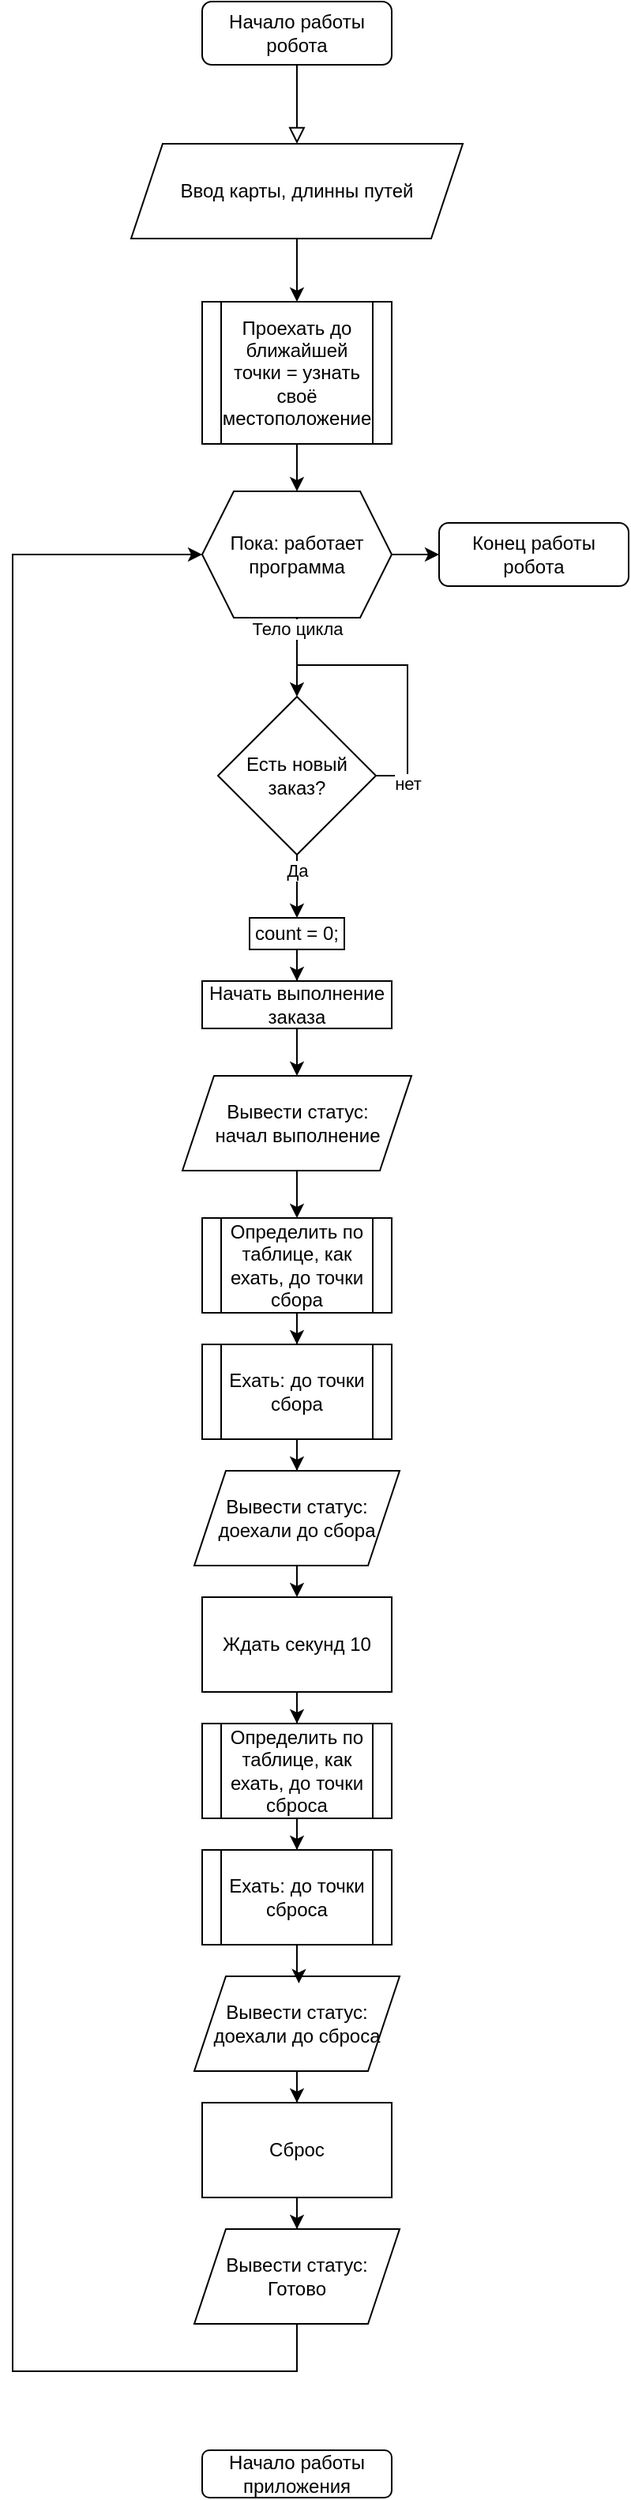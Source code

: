 <mxfile version="22.1.3" type="device">
  <diagram id="C5RBs43oDa-KdzZeNtuy" name="Page-1">
    <mxGraphModel dx="869" dy="485" grid="1" gridSize="10" guides="1" tooltips="1" connect="1" arrows="1" fold="1" page="1" pageScale="1" pageWidth="827" pageHeight="1169" math="0" shadow="0">
      <root>
        <mxCell id="WIyWlLk6GJQsqaUBKTNV-0" />
        <mxCell id="WIyWlLk6GJQsqaUBKTNV-1" parent="WIyWlLk6GJQsqaUBKTNV-0" />
        <mxCell id="WIyWlLk6GJQsqaUBKTNV-2" value="" style="rounded=0;html=1;jettySize=auto;orthogonalLoop=1;fontSize=11;endArrow=block;endFill=0;endSize=8;strokeWidth=1;shadow=0;labelBackgroundColor=none;edgeStyle=orthogonalEdgeStyle;" parent="WIyWlLk6GJQsqaUBKTNV-1" source="WIyWlLk6GJQsqaUBKTNV-3" edge="1">
          <mxGeometry relative="1" as="geometry">
            <mxPoint x="420" y="110" as="targetPoint" />
          </mxGeometry>
        </mxCell>
        <mxCell id="WIyWlLk6GJQsqaUBKTNV-3" value="Начало работы робота" style="rounded=1;whiteSpace=wrap;html=1;fontSize=12;glass=0;strokeWidth=1;shadow=0;" parent="WIyWlLk6GJQsqaUBKTNV-1" vertex="1">
          <mxGeometry x="360" y="20" width="120" height="40" as="geometry" />
        </mxCell>
        <mxCell id="aJ7ux7aC-X-UFRYkZwZB-3" style="edgeStyle=orthogonalEdgeStyle;rounded=0;orthogonalLoop=1;jettySize=auto;html=1;entryX=0.5;entryY=0;entryDx=0;entryDy=0;" edge="1" parent="WIyWlLk6GJQsqaUBKTNV-1" source="aJ7ux7aC-X-UFRYkZwZB-0" target="aJ7ux7aC-X-UFRYkZwZB-1">
          <mxGeometry relative="1" as="geometry" />
        </mxCell>
        <mxCell id="aJ7ux7aC-X-UFRYkZwZB-0" value="Ввод карты, длинны путей" style="shape=parallelogram;perimeter=parallelogramPerimeter;whiteSpace=wrap;html=1;fixedSize=1;" vertex="1" parent="WIyWlLk6GJQsqaUBKTNV-1">
          <mxGeometry x="315" y="110" width="210" height="60" as="geometry" />
        </mxCell>
        <mxCell id="aJ7ux7aC-X-UFRYkZwZB-6" style="edgeStyle=orthogonalEdgeStyle;rounded=0;orthogonalLoop=1;jettySize=auto;html=1;entryX=0.5;entryY=0;entryDx=0;entryDy=0;exitX=0.5;exitY=1;exitDx=0;exitDy=0;" edge="1" parent="WIyWlLk6GJQsqaUBKTNV-1" source="aJ7ux7aC-X-UFRYkZwZB-19" target="aJ7ux7aC-X-UFRYkZwZB-7">
          <mxGeometry relative="1" as="geometry">
            <mxPoint x="420" y="510" as="targetPoint" />
          </mxGeometry>
        </mxCell>
        <mxCell id="aJ7ux7aC-X-UFRYkZwZB-21" value="Тело цикла" style="edgeLabel;html=1;align=center;verticalAlign=middle;resizable=0;points=[];" vertex="1" connectable="0" parent="aJ7ux7aC-X-UFRYkZwZB-6">
          <mxGeometry x="-0.237" y="1" relative="1" as="geometry">
            <mxPoint x="-1" y="-12" as="offset" />
          </mxGeometry>
        </mxCell>
        <mxCell id="aJ7ux7aC-X-UFRYkZwZB-82" style="edgeStyle=orthogonalEdgeStyle;rounded=0;orthogonalLoop=1;jettySize=auto;html=1;entryX=0.5;entryY=0;entryDx=0;entryDy=0;" edge="1" parent="WIyWlLk6GJQsqaUBKTNV-1" source="aJ7ux7aC-X-UFRYkZwZB-1" target="aJ7ux7aC-X-UFRYkZwZB-19">
          <mxGeometry relative="1" as="geometry" />
        </mxCell>
        <mxCell id="aJ7ux7aC-X-UFRYkZwZB-1" value="Проехать до ближайшей точки = узнать своё местоположение" style="shape=process;whiteSpace=wrap;html=1;backgroundOutline=1;" vertex="1" parent="WIyWlLk6GJQsqaUBKTNV-1">
          <mxGeometry x="360" y="210" width="120" height="90" as="geometry" />
        </mxCell>
        <mxCell id="aJ7ux7aC-X-UFRYkZwZB-63" style="edgeStyle=orthogonalEdgeStyle;rounded=0;orthogonalLoop=1;jettySize=auto;html=1;entryX=0.5;entryY=0;entryDx=0;entryDy=0;" edge="1" parent="WIyWlLk6GJQsqaUBKTNV-1" source="aJ7ux7aC-X-UFRYkZwZB-7" target="aJ7ux7aC-X-UFRYkZwZB-68">
          <mxGeometry relative="1" as="geometry" />
        </mxCell>
        <mxCell id="aJ7ux7aC-X-UFRYkZwZB-64" value="Да" style="edgeLabel;html=1;align=center;verticalAlign=middle;resizable=0;points=[];" vertex="1" connectable="0" parent="aJ7ux7aC-X-UFRYkZwZB-63">
          <mxGeometry x="-0.624" y="-2" relative="1" as="geometry">
            <mxPoint x="2" y="2" as="offset" />
          </mxGeometry>
        </mxCell>
        <mxCell id="aJ7ux7aC-X-UFRYkZwZB-70" style="edgeStyle=orthogonalEdgeStyle;rounded=0;orthogonalLoop=1;jettySize=auto;html=1;exitX=1;exitY=0.5;exitDx=0;exitDy=0;endArrow=none;endFill=0;" edge="1" parent="WIyWlLk6GJQsqaUBKTNV-1" source="aJ7ux7aC-X-UFRYkZwZB-7">
          <mxGeometry relative="1" as="geometry">
            <mxPoint x="420" y="440" as="targetPoint" />
            <Array as="points">
              <mxPoint x="490" y="510" />
              <mxPoint x="490" y="440" />
            </Array>
          </mxGeometry>
        </mxCell>
        <mxCell id="aJ7ux7aC-X-UFRYkZwZB-71" value="нет" style="edgeLabel;html=1;align=center;verticalAlign=middle;resizable=0;points=[];" vertex="1" connectable="0" parent="aJ7ux7aC-X-UFRYkZwZB-70">
          <mxGeometry x="-0.116" y="2" relative="1" as="geometry">
            <mxPoint x="2" y="55" as="offset" />
          </mxGeometry>
        </mxCell>
        <mxCell id="aJ7ux7aC-X-UFRYkZwZB-7" value="Есть новый заказ?" style="rhombus;whiteSpace=wrap;html=1;" vertex="1" parent="WIyWlLk6GJQsqaUBKTNV-1">
          <mxGeometry x="370" y="460" width="100" height="100" as="geometry" />
        </mxCell>
        <mxCell id="aJ7ux7aC-X-UFRYkZwZB-61" style="edgeStyle=orthogonalEdgeStyle;rounded=0;orthogonalLoop=1;jettySize=auto;html=1;entryX=0;entryY=0.5;entryDx=0;entryDy=0;" edge="1" parent="WIyWlLk6GJQsqaUBKTNV-1" source="aJ7ux7aC-X-UFRYkZwZB-19" target="aJ7ux7aC-X-UFRYkZwZB-60">
          <mxGeometry relative="1" as="geometry" />
        </mxCell>
        <mxCell id="aJ7ux7aC-X-UFRYkZwZB-19" value="Пока: работает программа" style="shape=hexagon;perimeter=hexagonPerimeter2;whiteSpace=wrap;html=1;fixedSize=1;" vertex="1" parent="WIyWlLk6GJQsqaUBKTNV-1">
          <mxGeometry x="360" y="330" width="120" height="80" as="geometry" />
        </mxCell>
        <mxCell id="aJ7ux7aC-X-UFRYkZwZB-48" style="edgeStyle=orthogonalEdgeStyle;rounded=0;orthogonalLoop=1;jettySize=auto;html=1;" edge="1" parent="WIyWlLk6GJQsqaUBKTNV-1" source="aJ7ux7aC-X-UFRYkZwZB-30" target="aJ7ux7aC-X-UFRYkZwZB-34">
          <mxGeometry relative="1" as="geometry" />
        </mxCell>
        <mxCell id="aJ7ux7aC-X-UFRYkZwZB-30" value="Определить по таблице, как ехать, до точки сбора" style="shape=process;whiteSpace=wrap;html=1;backgroundOutline=1;" vertex="1" parent="WIyWlLk6GJQsqaUBKTNV-1">
          <mxGeometry x="360" y="790" width="120" height="60" as="geometry" />
        </mxCell>
        <mxCell id="aJ7ux7aC-X-UFRYkZwZB-33" style="edgeStyle=orthogonalEdgeStyle;rounded=0;orthogonalLoop=1;jettySize=auto;html=1;entryX=0.5;entryY=0;entryDx=0;entryDy=0;" edge="1" parent="WIyWlLk6GJQsqaUBKTNV-1" source="aJ7ux7aC-X-UFRYkZwZB-31" target="aJ7ux7aC-X-UFRYkZwZB-86">
          <mxGeometry relative="1" as="geometry" />
        </mxCell>
        <mxCell id="aJ7ux7aC-X-UFRYkZwZB-31" value="Начать выполнение заказа" style="rounded=0;whiteSpace=wrap;html=1;" vertex="1" parent="WIyWlLk6GJQsqaUBKTNV-1">
          <mxGeometry x="360" y="640" width="120" height="30" as="geometry" />
        </mxCell>
        <mxCell id="aJ7ux7aC-X-UFRYkZwZB-49" style="edgeStyle=orthogonalEdgeStyle;rounded=0;orthogonalLoop=1;jettySize=auto;html=1;" edge="1" parent="WIyWlLk6GJQsqaUBKTNV-1" source="aJ7ux7aC-X-UFRYkZwZB-34" target="aJ7ux7aC-X-UFRYkZwZB-37">
          <mxGeometry relative="1" as="geometry" />
        </mxCell>
        <mxCell id="aJ7ux7aC-X-UFRYkZwZB-34" value="Ехать: до точки сбора" style="shape=process;whiteSpace=wrap;html=1;backgroundOutline=1;" vertex="1" parent="WIyWlLk6GJQsqaUBKTNV-1">
          <mxGeometry x="360" y="870" width="120" height="60" as="geometry" />
        </mxCell>
        <mxCell id="aJ7ux7aC-X-UFRYkZwZB-46" style="edgeStyle=orthogonalEdgeStyle;rounded=0;orthogonalLoop=1;jettySize=auto;html=1;exitX=0.5;exitY=1;exitDx=0;exitDy=0;entryX=0.5;entryY=0;entryDx=0;entryDy=0;" edge="1" parent="WIyWlLk6GJQsqaUBKTNV-1" source="aJ7ux7aC-X-UFRYkZwZB-37" target="aJ7ux7aC-X-UFRYkZwZB-39">
          <mxGeometry relative="1" as="geometry" />
        </mxCell>
        <mxCell id="aJ7ux7aC-X-UFRYkZwZB-37" value="Вывести статус: доехали до сбора" style="shape=parallelogram;perimeter=parallelogramPerimeter;whiteSpace=wrap;html=1;fixedSize=1;" vertex="1" parent="WIyWlLk6GJQsqaUBKTNV-1">
          <mxGeometry x="355" y="950" width="130" height="60" as="geometry" />
        </mxCell>
        <mxCell id="aJ7ux7aC-X-UFRYkZwZB-50" style="edgeStyle=orthogonalEdgeStyle;rounded=0;orthogonalLoop=1;jettySize=auto;html=1;" edge="1" parent="WIyWlLk6GJQsqaUBKTNV-1" source="aJ7ux7aC-X-UFRYkZwZB-39" target="aJ7ux7aC-X-UFRYkZwZB-42">
          <mxGeometry relative="1" as="geometry" />
        </mxCell>
        <mxCell id="aJ7ux7aC-X-UFRYkZwZB-39" value="Ждать секунд 10" style="rounded=0;whiteSpace=wrap;html=1;" vertex="1" parent="WIyWlLk6GJQsqaUBKTNV-1">
          <mxGeometry x="360" y="1030" width="120" height="60" as="geometry" />
        </mxCell>
        <mxCell id="aJ7ux7aC-X-UFRYkZwZB-41" style="edgeStyle=orthogonalEdgeStyle;rounded=0;orthogonalLoop=1;jettySize=auto;html=1;entryX=0.5;entryY=0;entryDx=0;entryDy=0;" edge="1" parent="WIyWlLk6GJQsqaUBKTNV-1" source="aJ7ux7aC-X-UFRYkZwZB-42" target="aJ7ux7aC-X-UFRYkZwZB-45">
          <mxGeometry relative="1" as="geometry" />
        </mxCell>
        <mxCell id="aJ7ux7aC-X-UFRYkZwZB-42" value="Определить по таблице, как ехать, до точки сброса" style="shape=process;whiteSpace=wrap;html=1;backgroundOutline=1;" vertex="1" parent="WIyWlLk6GJQsqaUBKTNV-1">
          <mxGeometry x="360" y="1110" width="120" height="60" as="geometry" />
        </mxCell>
        <mxCell id="aJ7ux7aC-X-UFRYkZwZB-45" value="Ехать: до точки сброса" style="shape=process;whiteSpace=wrap;html=1;backgroundOutline=1;" vertex="1" parent="WIyWlLk6GJQsqaUBKTNV-1">
          <mxGeometry x="360" y="1190" width="120" height="60" as="geometry" />
        </mxCell>
        <mxCell id="aJ7ux7aC-X-UFRYkZwZB-56" style="edgeStyle=orthogonalEdgeStyle;rounded=0;orthogonalLoop=1;jettySize=auto;html=1;" edge="1" parent="WIyWlLk6GJQsqaUBKTNV-1" source="aJ7ux7aC-X-UFRYkZwZB-51" target="aJ7ux7aC-X-UFRYkZwZB-53">
          <mxGeometry relative="1" as="geometry" />
        </mxCell>
        <mxCell id="aJ7ux7aC-X-UFRYkZwZB-51" value="Вывести статус: доехали до сброса" style="shape=parallelogram;perimeter=parallelogramPerimeter;whiteSpace=wrap;html=1;fixedSize=1;" vertex="1" parent="WIyWlLk6GJQsqaUBKTNV-1">
          <mxGeometry x="355" y="1270" width="130" height="60" as="geometry" />
        </mxCell>
        <mxCell id="aJ7ux7aC-X-UFRYkZwZB-52" style="edgeStyle=orthogonalEdgeStyle;rounded=0;orthogonalLoop=1;jettySize=auto;html=1;entryX=0.509;entryY=0.074;entryDx=0;entryDy=0;entryPerimeter=0;" edge="1" parent="WIyWlLk6GJQsqaUBKTNV-1" source="aJ7ux7aC-X-UFRYkZwZB-45" target="aJ7ux7aC-X-UFRYkZwZB-51">
          <mxGeometry relative="1" as="geometry" />
        </mxCell>
        <mxCell id="aJ7ux7aC-X-UFRYkZwZB-58" style="edgeStyle=orthogonalEdgeStyle;rounded=0;orthogonalLoop=1;jettySize=auto;html=1;entryX=0.5;entryY=0;entryDx=0;entryDy=0;" edge="1" parent="WIyWlLk6GJQsqaUBKTNV-1" source="aJ7ux7aC-X-UFRYkZwZB-53" target="aJ7ux7aC-X-UFRYkZwZB-57">
          <mxGeometry relative="1" as="geometry" />
        </mxCell>
        <mxCell id="aJ7ux7aC-X-UFRYkZwZB-53" value="Сброс" style="rounded=0;whiteSpace=wrap;html=1;" vertex="1" parent="WIyWlLk6GJQsqaUBKTNV-1">
          <mxGeometry x="360" y="1350" width="120" height="60" as="geometry" />
        </mxCell>
        <mxCell id="aJ7ux7aC-X-UFRYkZwZB-59" style="edgeStyle=orthogonalEdgeStyle;rounded=0;orthogonalLoop=1;jettySize=auto;html=1;entryX=0;entryY=0.5;entryDx=0;entryDy=0;exitX=0.5;exitY=1;exitDx=0;exitDy=0;" edge="1" parent="WIyWlLk6GJQsqaUBKTNV-1" source="aJ7ux7aC-X-UFRYkZwZB-57" target="aJ7ux7aC-X-UFRYkZwZB-19">
          <mxGeometry relative="1" as="geometry">
            <mxPoint x="420" y="1640" as="sourcePoint" />
            <mxPoint x="115" y="410" as="targetPoint" />
            <Array as="points">
              <mxPoint x="420" y="1520" />
              <mxPoint x="240" y="1520" />
              <mxPoint x="240" y="370" />
            </Array>
          </mxGeometry>
        </mxCell>
        <mxCell id="aJ7ux7aC-X-UFRYkZwZB-57" value="Вывести статус: Готово" style="shape=parallelogram;perimeter=parallelogramPerimeter;whiteSpace=wrap;html=1;fixedSize=1;" vertex="1" parent="WIyWlLk6GJQsqaUBKTNV-1">
          <mxGeometry x="355" y="1430" width="130" height="60" as="geometry" />
        </mxCell>
        <mxCell id="aJ7ux7aC-X-UFRYkZwZB-60" value="Конец работы робота" style="rounded=1;whiteSpace=wrap;html=1;" vertex="1" parent="WIyWlLk6GJQsqaUBKTNV-1">
          <mxGeometry x="510" y="350" width="120" height="40" as="geometry" />
        </mxCell>
        <mxCell id="aJ7ux7aC-X-UFRYkZwZB-69" style="edgeStyle=orthogonalEdgeStyle;rounded=0;orthogonalLoop=1;jettySize=auto;html=1;entryX=0.5;entryY=0;entryDx=0;entryDy=0;" edge="1" parent="WIyWlLk6GJQsqaUBKTNV-1" source="aJ7ux7aC-X-UFRYkZwZB-68" target="aJ7ux7aC-X-UFRYkZwZB-31">
          <mxGeometry relative="1" as="geometry" />
        </mxCell>
        <mxCell id="aJ7ux7aC-X-UFRYkZwZB-68" value="count = 0;" style="rounded=0;whiteSpace=wrap;html=1;" vertex="1" parent="WIyWlLk6GJQsqaUBKTNV-1">
          <mxGeometry x="390" y="600" width="60" height="20" as="geometry" />
        </mxCell>
        <mxCell id="aJ7ux7aC-X-UFRYkZwZB-84" value="Начало работы приложения" style="rounded=1;whiteSpace=wrap;html=1;" vertex="1" parent="WIyWlLk6GJQsqaUBKTNV-1">
          <mxGeometry x="360" y="1570" width="120" height="30" as="geometry" />
        </mxCell>
        <mxCell id="aJ7ux7aC-X-UFRYkZwZB-89" style="edgeStyle=orthogonalEdgeStyle;rounded=0;orthogonalLoop=1;jettySize=auto;html=1;entryX=0.5;entryY=0;entryDx=0;entryDy=0;" edge="1" parent="WIyWlLk6GJQsqaUBKTNV-1" source="aJ7ux7aC-X-UFRYkZwZB-86" target="aJ7ux7aC-X-UFRYkZwZB-30">
          <mxGeometry relative="1" as="geometry" />
        </mxCell>
        <mxCell id="aJ7ux7aC-X-UFRYkZwZB-86" value="Вывести статус: &lt;br&gt;начал выполнение" style="shape=parallelogram;perimeter=parallelogramPerimeter;whiteSpace=wrap;html=1;fixedSize=1;" vertex="1" parent="WIyWlLk6GJQsqaUBKTNV-1">
          <mxGeometry x="347.5" y="700" width="145" height="60" as="geometry" />
        </mxCell>
      </root>
    </mxGraphModel>
  </diagram>
</mxfile>

